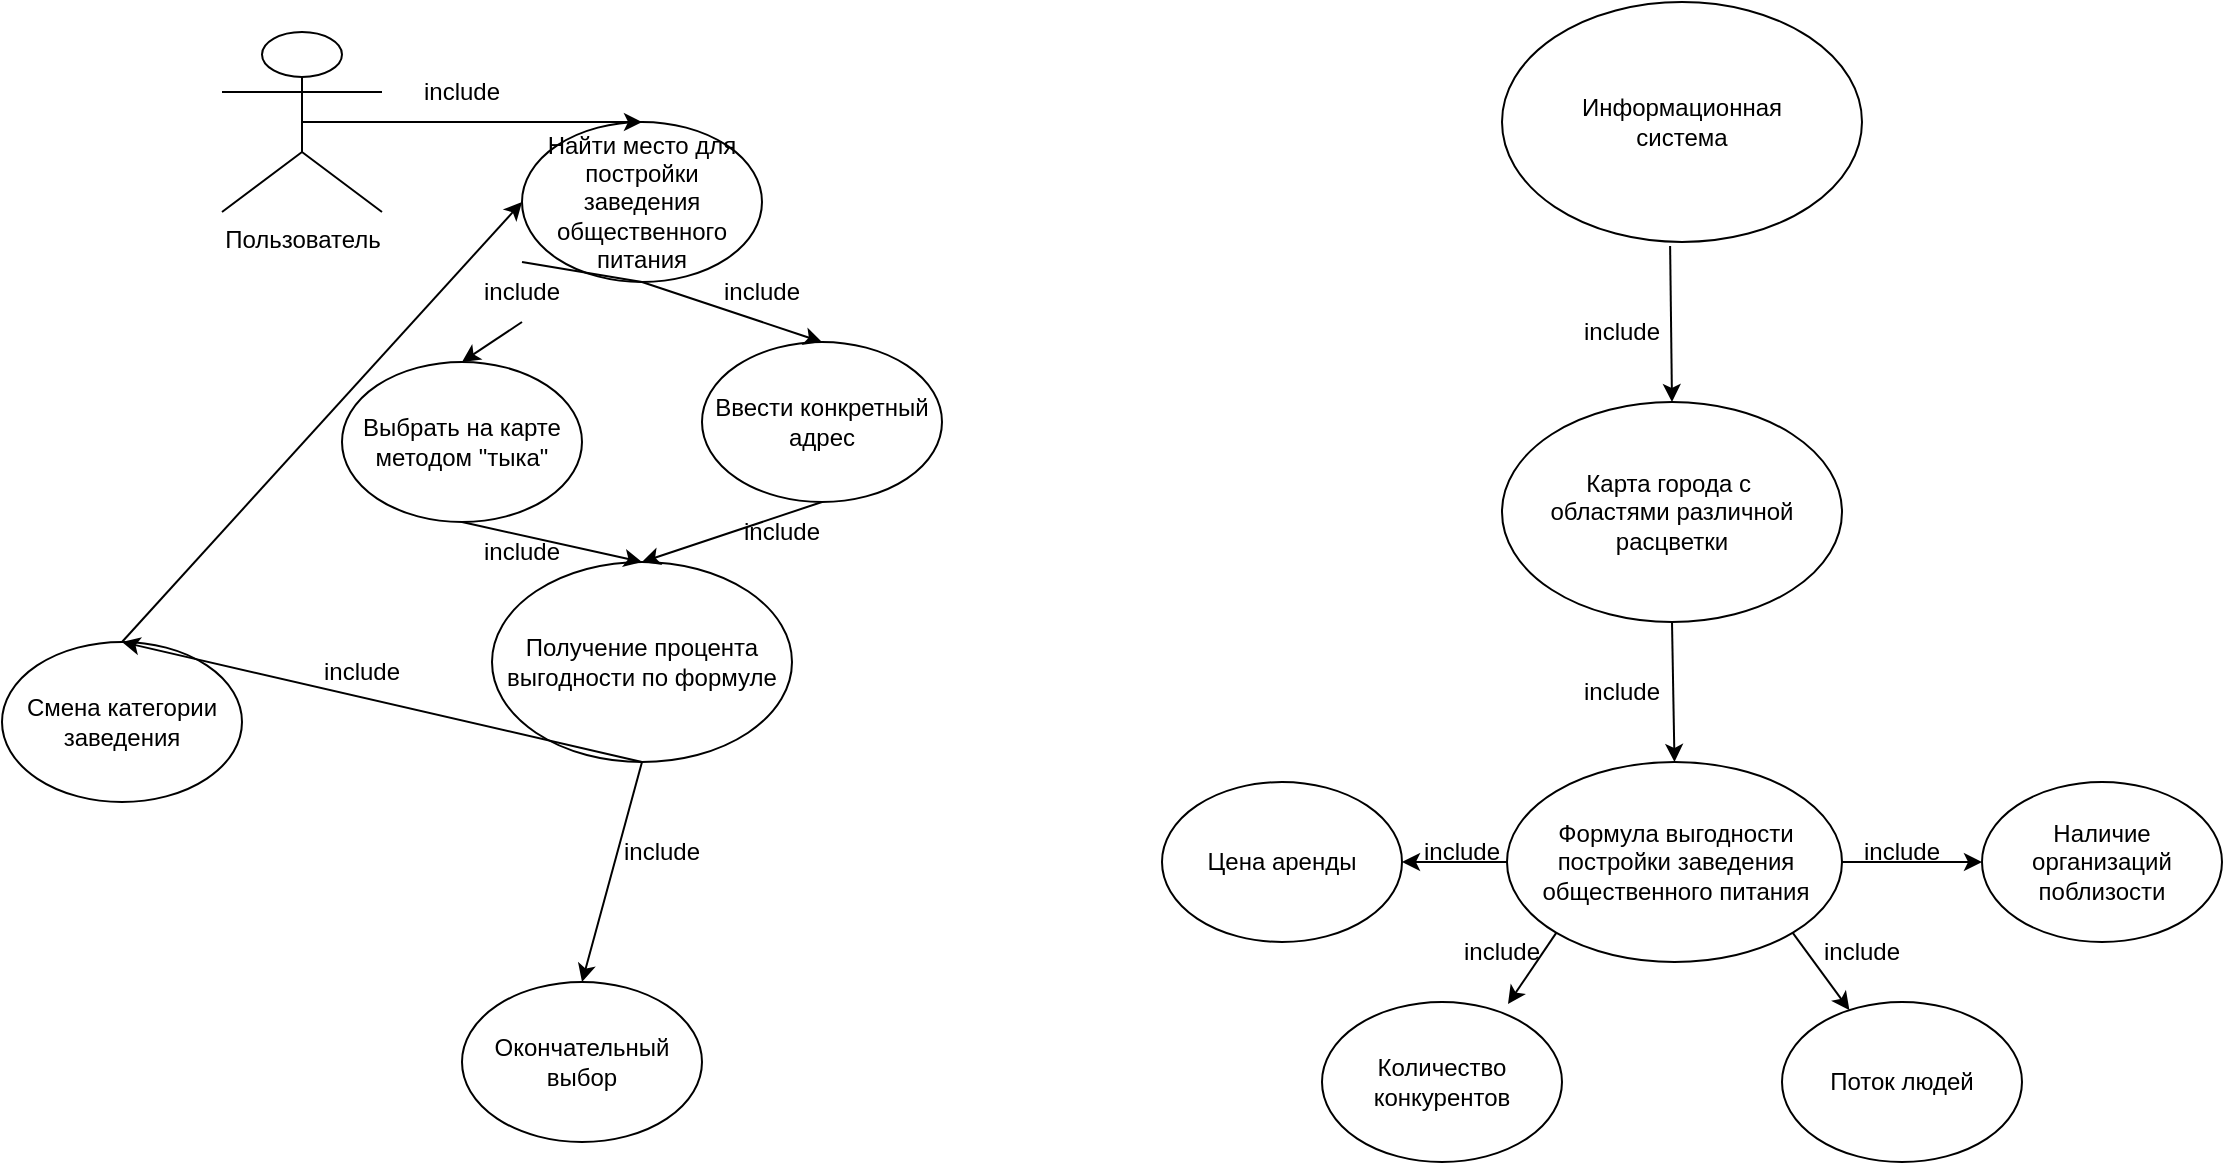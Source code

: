 <mxfile version="20.5.3" type="github">
  <diagram id="evIK6hi9-H3vUto9CSPa" name="Страница 1">
    <mxGraphModel dx="1662" dy="794" grid="1" gridSize="10" guides="1" tooltips="1" connect="1" arrows="1" fold="1" page="1" pageScale="1" pageWidth="2339" pageHeight="3300" math="0" shadow="0">
      <root>
        <mxCell id="0" />
        <mxCell id="1" parent="0" />
        <mxCell id="R_8RCk8jp2wtUIdCuoWz-1" value="Пользователь" style="shape=umlActor;verticalLabelPosition=bottom;verticalAlign=top;html=1;outlineConnect=0;" vertex="1" parent="1">
          <mxGeometry x="320" y="85" width="80" height="90" as="geometry" />
        </mxCell>
        <mxCell id="R_8RCk8jp2wtUIdCuoWz-2" value="Информационная&lt;br&gt;система" style="ellipse;whiteSpace=wrap;html=1;" vertex="1" parent="1">
          <mxGeometry x="960" y="70" width="180" height="120" as="geometry" />
        </mxCell>
        <mxCell id="R_8RCk8jp2wtUIdCuoWz-3" value="" style="endArrow=classic;html=1;rounded=0;exitX=0.467;exitY=1.017;exitDx=0;exitDy=0;exitPerimeter=0;entryX=0.5;entryY=0;entryDx=0;entryDy=0;" edge="1" parent="1" source="R_8RCk8jp2wtUIdCuoWz-2" target="R_8RCk8jp2wtUIdCuoWz-4">
          <mxGeometry width="50" height="50" relative="1" as="geometry">
            <mxPoint x="760" y="380" as="sourcePoint" />
            <mxPoint x="1040" y="280" as="targetPoint" />
          </mxGeometry>
        </mxCell>
        <mxCell id="R_8RCk8jp2wtUIdCuoWz-4" value="Карта города с&amp;nbsp;&lt;br&gt;областями различной расцветки" style="ellipse;whiteSpace=wrap;html=1;" vertex="1" parent="1">
          <mxGeometry x="960" y="270" width="170" height="110" as="geometry" />
        </mxCell>
        <mxCell id="R_8RCk8jp2wtUIdCuoWz-5" value="Формула выгодности&lt;br&gt;постройки заведения&lt;br&gt;общественного питания" style="ellipse;whiteSpace=wrap;html=1;" vertex="1" parent="1">
          <mxGeometry x="962.5" y="450" width="167.5" height="100" as="geometry" />
        </mxCell>
        <mxCell id="R_8RCk8jp2wtUIdCuoWz-6" value="" style="endArrow=classic;html=1;rounded=0;exitX=0.5;exitY=1;exitDx=0;exitDy=0;entryX=0.5;entryY=0;entryDx=0;entryDy=0;" edge="1" parent="1" source="R_8RCk8jp2wtUIdCuoWz-4" target="R_8RCk8jp2wtUIdCuoWz-5">
          <mxGeometry width="50" height="50" relative="1" as="geometry">
            <mxPoint x="910" y="440" as="sourcePoint" />
            <mxPoint x="960" y="390" as="targetPoint" />
          </mxGeometry>
        </mxCell>
        <mxCell id="R_8RCk8jp2wtUIdCuoWz-7" value="Наличие организаций поблизости" style="ellipse;whiteSpace=wrap;html=1;" vertex="1" parent="1">
          <mxGeometry x="1200" y="460" width="120" height="80" as="geometry" />
        </mxCell>
        <mxCell id="R_8RCk8jp2wtUIdCuoWz-8" value="Количество конкурентов" style="ellipse;whiteSpace=wrap;html=1;" vertex="1" parent="1">
          <mxGeometry x="870" y="570" width="120" height="80" as="geometry" />
        </mxCell>
        <mxCell id="R_8RCk8jp2wtUIdCuoWz-9" value="Поток людей" style="ellipse;whiteSpace=wrap;html=1;" vertex="1" parent="1">
          <mxGeometry x="1100" y="570" width="120" height="80" as="geometry" />
        </mxCell>
        <mxCell id="R_8RCk8jp2wtUIdCuoWz-10" value="Цена аренды" style="ellipse;whiteSpace=wrap;html=1;" vertex="1" parent="1">
          <mxGeometry x="790" y="460" width="120" height="80" as="geometry" />
        </mxCell>
        <mxCell id="R_8RCk8jp2wtUIdCuoWz-12" value="" style="endArrow=classic;html=1;rounded=0;exitX=0;exitY=0.5;exitDx=0;exitDy=0;entryX=1;entryY=0.5;entryDx=0;entryDy=0;" edge="1" parent="1" source="R_8RCk8jp2wtUIdCuoWz-5" target="R_8RCk8jp2wtUIdCuoWz-10">
          <mxGeometry width="50" height="50" relative="1" as="geometry">
            <mxPoint x="820" y="370" as="sourcePoint" />
            <mxPoint x="870" y="320" as="targetPoint" />
          </mxGeometry>
        </mxCell>
        <mxCell id="R_8RCk8jp2wtUIdCuoWz-13" value="" style="endArrow=classic;html=1;rounded=0;exitX=0;exitY=1;exitDx=0;exitDy=0;entryX=0.775;entryY=0.013;entryDx=0;entryDy=0;entryPerimeter=0;" edge="1" parent="1" source="R_8RCk8jp2wtUIdCuoWz-5" target="R_8RCk8jp2wtUIdCuoWz-8">
          <mxGeometry width="50" height="50" relative="1" as="geometry">
            <mxPoint x="830" y="380" as="sourcePoint" />
            <mxPoint x="880" y="330" as="targetPoint" />
          </mxGeometry>
        </mxCell>
        <mxCell id="R_8RCk8jp2wtUIdCuoWz-14" value="" style="endArrow=classic;html=1;rounded=0;exitX=1;exitY=1;exitDx=0;exitDy=0;" edge="1" parent="1" source="R_8RCk8jp2wtUIdCuoWz-5" target="R_8RCk8jp2wtUIdCuoWz-9">
          <mxGeometry width="50" height="50" relative="1" as="geometry">
            <mxPoint x="840" y="390" as="sourcePoint" />
            <mxPoint x="890" y="340" as="targetPoint" />
          </mxGeometry>
        </mxCell>
        <mxCell id="R_8RCk8jp2wtUIdCuoWz-15" value="" style="endArrow=classic;html=1;rounded=0;exitX=1;exitY=0.5;exitDx=0;exitDy=0;entryX=0;entryY=0.5;entryDx=0;entryDy=0;" edge="1" parent="1" source="R_8RCk8jp2wtUIdCuoWz-5" target="R_8RCk8jp2wtUIdCuoWz-7">
          <mxGeometry width="50" height="50" relative="1" as="geometry">
            <mxPoint x="850" y="400" as="sourcePoint" />
            <mxPoint x="900" y="350" as="targetPoint" />
          </mxGeometry>
        </mxCell>
        <mxCell id="R_8RCk8jp2wtUIdCuoWz-19" value="include" style="text;html=1;strokeColor=none;fillColor=none;align=center;verticalAlign=middle;whiteSpace=wrap;rounded=0;" vertex="1" parent="1">
          <mxGeometry x="990" y="220" width="60" height="30" as="geometry" />
        </mxCell>
        <mxCell id="R_8RCk8jp2wtUIdCuoWz-20" value="include" style="text;html=1;strokeColor=none;fillColor=none;align=center;verticalAlign=middle;whiteSpace=wrap;rounded=0;" vertex="1" parent="1">
          <mxGeometry x="990" y="400" width="60" height="30" as="geometry" />
        </mxCell>
        <mxCell id="R_8RCk8jp2wtUIdCuoWz-21" value="include" style="text;html=1;strokeColor=none;fillColor=none;align=center;verticalAlign=middle;whiteSpace=wrap;rounded=0;" vertex="1" parent="1">
          <mxGeometry x="1130" y="480" width="60" height="30" as="geometry" />
        </mxCell>
        <mxCell id="R_8RCk8jp2wtUIdCuoWz-22" value="include" style="text;html=1;strokeColor=none;fillColor=none;align=center;verticalAlign=middle;whiteSpace=wrap;rounded=0;" vertex="1" parent="1">
          <mxGeometry x="910" y="480" width="60" height="30" as="geometry" />
        </mxCell>
        <mxCell id="R_8RCk8jp2wtUIdCuoWz-23" value="include" style="text;html=1;strokeColor=none;fillColor=none;align=center;verticalAlign=middle;whiteSpace=wrap;rounded=0;" vertex="1" parent="1">
          <mxGeometry x="930" y="530" width="60" height="30" as="geometry" />
        </mxCell>
        <mxCell id="R_8RCk8jp2wtUIdCuoWz-24" value="include" style="text;html=1;strokeColor=none;fillColor=none;align=center;verticalAlign=middle;whiteSpace=wrap;rounded=0;" vertex="1" parent="1">
          <mxGeometry x="1110" y="530" width="60" height="30" as="geometry" />
        </mxCell>
        <mxCell id="R_8RCk8jp2wtUIdCuoWz-25" value="Найти место для постройки заведения общественного питания" style="ellipse;whiteSpace=wrap;html=1;" vertex="1" parent="1">
          <mxGeometry x="470" y="130" width="120" height="80" as="geometry" />
        </mxCell>
        <mxCell id="R_8RCk8jp2wtUIdCuoWz-26" value="" style="endArrow=classic;html=1;rounded=0;entryX=0.5;entryY=0;entryDx=0;entryDy=0;exitX=0.5;exitY=0.5;exitDx=0;exitDy=0;exitPerimeter=0;" edge="1" parent="1" source="R_8RCk8jp2wtUIdCuoWz-1" target="R_8RCk8jp2wtUIdCuoWz-25">
          <mxGeometry width="50" height="50" relative="1" as="geometry">
            <mxPoint x="430" y="280" as="sourcePoint" />
            <mxPoint x="480" y="230" as="targetPoint" />
          </mxGeometry>
        </mxCell>
        <mxCell id="R_8RCk8jp2wtUIdCuoWz-27" value="Выбрать на карте методом &quot;тыка&quot;" style="ellipse;whiteSpace=wrap;html=1;" vertex="1" parent="1">
          <mxGeometry x="380" y="250" width="120" height="80" as="geometry" />
        </mxCell>
        <mxCell id="R_8RCk8jp2wtUIdCuoWz-28" value="Ввести конкретный адрес" style="ellipse;whiteSpace=wrap;html=1;" vertex="1" parent="1">
          <mxGeometry x="560" y="240" width="120" height="80" as="geometry" />
        </mxCell>
        <mxCell id="R_8RCk8jp2wtUIdCuoWz-29" value="" style="endArrow=classic;html=1;rounded=0;exitX=0.5;exitY=1;exitDx=0;exitDy=0;entryX=0.5;entryY=0;entryDx=0;entryDy=0;startArrow=none;" edge="1" parent="1" source="R_8RCk8jp2wtUIdCuoWz-41" target="R_8RCk8jp2wtUIdCuoWz-27">
          <mxGeometry width="50" height="50" relative="1" as="geometry">
            <mxPoint x="480" y="300" as="sourcePoint" />
            <mxPoint x="530" y="250" as="targetPoint" />
          </mxGeometry>
        </mxCell>
        <mxCell id="R_8RCk8jp2wtUIdCuoWz-30" value="" style="endArrow=classic;html=1;rounded=0;exitX=0.5;exitY=1;exitDx=0;exitDy=0;entryX=0.5;entryY=0;entryDx=0;entryDy=0;" edge="1" parent="1" source="R_8RCk8jp2wtUIdCuoWz-25" target="R_8RCk8jp2wtUIdCuoWz-28">
          <mxGeometry width="50" height="50" relative="1" as="geometry">
            <mxPoint x="490" y="310" as="sourcePoint" />
            <mxPoint x="540" y="260" as="targetPoint" />
          </mxGeometry>
        </mxCell>
        <mxCell id="R_8RCk8jp2wtUIdCuoWz-31" value="Получение процента выгодности по формуле" style="ellipse;whiteSpace=wrap;html=1;" vertex="1" parent="1">
          <mxGeometry x="455" y="350" width="150" height="100" as="geometry" />
        </mxCell>
        <mxCell id="R_8RCk8jp2wtUIdCuoWz-32" value="" style="endArrow=classic;html=1;rounded=0;exitX=0.5;exitY=1;exitDx=0;exitDy=0;entryX=0.5;entryY=0;entryDx=0;entryDy=0;" edge="1" parent="1" source="R_8RCk8jp2wtUIdCuoWz-27" target="R_8RCk8jp2wtUIdCuoWz-31">
          <mxGeometry width="50" height="50" relative="1" as="geometry">
            <mxPoint x="360" y="420" as="sourcePoint" />
            <mxPoint x="410" y="370" as="targetPoint" />
          </mxGeometry>
        </mxCell>
        <mxCell id="R_8RCk8jp2wtUIdCuoWz-33" value="" style="endArrow=classic;html=1;rounded=0;exitX=0.5;exitY=1;exitDx=0;exitDy=0;entryX=0.5;entryY=0;entryDx=0;entryDy=0;" edge="1" parent="1" source="R_8RCk8jp2wtUIdCuoWz-28" target="R_8RCk8jp2wtUIdCuoWz-31">
          <mxGeometry width="50" height="50" relative="1" as="geometry">
            <mxPoint x="640" y="440" as="sourcePoint" />
            <mxPoint x="690" y="390" as="targetPoint" />
          </mxGeometry>
        </mxCell>
        <mxCell id="R_8RCk8jp2wtUIdCuoWz-34" value="Смена категории заведения" style="ellipse;whiteSpace=wrap;html=1;" vertex="1" parent="1">
          <mxGeometry x="210" y="390" width="120" height="80" as="geometry" />
        </mxCell>
        <mxCell id="R_8RCk8jp2wtUIdCuoWz-35" value="" style="endArrow=classic;html=1;rounded=0;exitX=0.5;exitY=1;exitDx=0;exitDy=0;entryX=0.5;entryY=0;entryDx=0;entryDy=0;" edge="1" parent="1" source="R_8RCk8jp2wtUIdCuoWz-31" target="R_8RCk8jp2wtUIdCuoWz-34">
          <mxGeometry width="50" height="50" relative="1" as="geometry">
            <mxPoint x="520" y="610" as="sourcePoint" />
            <mxPoint x="570" y="560" as="targetPoint" />
          </mxGeometry>
        </mxCell>
        <mxCell id="R_8RCk8jp2wtUIdCuoWz-36" value="Окончательный выбор" style="ellipse;whiteSpace=wrap;html=1;" vertex="1" parent="1">
          <mxGeometry x="440" y="560" width="120" height="80" as="geometry" />
        </mxCell>
        <mxCell id="R_8RCk8jp2wtUIdCuoWz-37" value="" style="endArrow=classic;html=1;rounded=0;exitX=0.5;exitY=1;exitDx=0;exitDy=0;entryX=0.5;entryY=0;entryDx=0;entryDy=0;" edge="1" parent="1" source="R_8RCk8jp2wtUIdCuoWz-31" target="R_8RCk8jp2wtUIdCuoWz-36">
          <mxGeometry width="50" height="50" relative="1" as="geometry">
            <mxPoint x="520" y="690" as="sourcePoint" />
            <mxPoint x="570" y="640" as="targetPoint" />
          </mxGeometry>
        </mxCell>
        <mxCell id="R_8RCk8jp2wtUIdCuoWz-38" value="" style="endArrow=classic;html=1;rounded=0;exitX=0.5;exitY=0;exitDx=0;exitDy=0;entryX=0;entryY=0.5;entryDx=0;entryDy=0;" edge="1" parent="1" source="R_8RCk8jp2wtUIdCuoWz-34" target="R_8RCk8jp2wtUIdCuoWz-25">
          <mxGeometry width="50" height="50" relative="1" as="geometry">
            <mxPoint x="820" y="500" as="sourcePoint" />
            <mxPoint x="870" y="450" as="targetPoint" />
          </mxGeometry>
        </mxCell>
        <mxCell id="R_8RCk8jp2wtUIdCuoWz-39" value="include" style="text;html=1;strokeColor=none;fillColor=none;align=center;verticalAlign=middle;whiteSpace=wrap;rounded=0;" vertex="1" parent="1">
          <mxGeometry x="410" y="100" width="60" height="30" as="geometry" />
        </mxCell>
        <mxCell id="R_8RCk8jp2wtUIdCuoWz-40" value="include" style="text;html=1;strokeColor=none;fillColor=none;align=center;verticalAlign=middle;whiteSpace=wrap;rounded=0;" vertex="1" parent="1">
          <mxGeometry x="560" y="200" width="60" height="30" as="geometry" />
        </mxCell>
        <mxCell id="R_8RCk8jp2wtUIdCuoWz-41" value="include" style="text;html=1;strokeColor=none;fillColor=none;align=center;verticalAlign=middle;whiteSpace=wrap;rounded=0;" vertex="1" parent="1">
          <mxGeometry x="440" y="200" width="60" height="30" as="geometry" />
        </mxCell>
        <mxCell id="R_8RCk8jp2wtUIdCuoWz-42" value="" style="endArrow=none;html=1;rounded=0;exitX=0.5;exitY=1;exitDx=0;exitDy=0;entryX=0.5;entryY=0;entryDx=0;entryDy=0;" edge="1" parent="1" source="R_8RCk8jp2wtUIdCuoWz-25" target="R_8RCk8jp2wtUIdCuoWz-41">
          <mxGeometry width="50" height="50" relative="1" as="geometry">
            <mxPoint x="530" y="210" as="sourcePoint" />
            <mxPoint x="440" y="250" as="targetPoint" />
          </mxGeometry>
        </mxCell>
        <mxCell id="R_8RCk8jp2wtUIdCuoWz-43" value="include" style="text;html=1;strokeColor=none;fillColor=none;align=center;verticalAlign=middle;whiteSpace=wrap;rounded=0;" vertex="1" parent="1">
          <mxGeometry x="440" y="330" width="60" height="30" as="geometry" />
        </mxCell>
        <mxCell id="R_8RCk8jp2wtUIdCuoWz-44" value="include" style="text;html=1;strokeColor=none;fillColor=none;align=center;verticalAlign=middle;whiteSpace=wrap;rounded=0;" vertex="1" parent="1">
          <mxGeometry x="570" y="320" width="60" height="30" as="geometry" />
        </mxCell>
        <mxCell id="R_8RCk8jp2wtUIdCuoWz-45" value="include" style="text;html=1;strokeColor=none;fillColor=none;align=center;verticalAlign=middle;whiteSpace=wrap;rounded=0;" vertex="1" parent="1">
          <mxGeometry x="510" y="480" width="60" height="30" as="geometry" />
        </mxCell>
        <mxCell id="R_8RCk8jp2wtUIdCuoWz-46" value="include" style="text;html=1;strokeColor=none;fillColor=none;align=center;verticalAlign=middle;whiteSpace=wrap;rounded=0;" vertex="1" parent="1">
          <mxGeometry x="360" y="390" width="60" height="30" as="geometry" />
        </mxCell>
      </root>
    </mxGraphModel>
  </diagram>
</mxfile>
